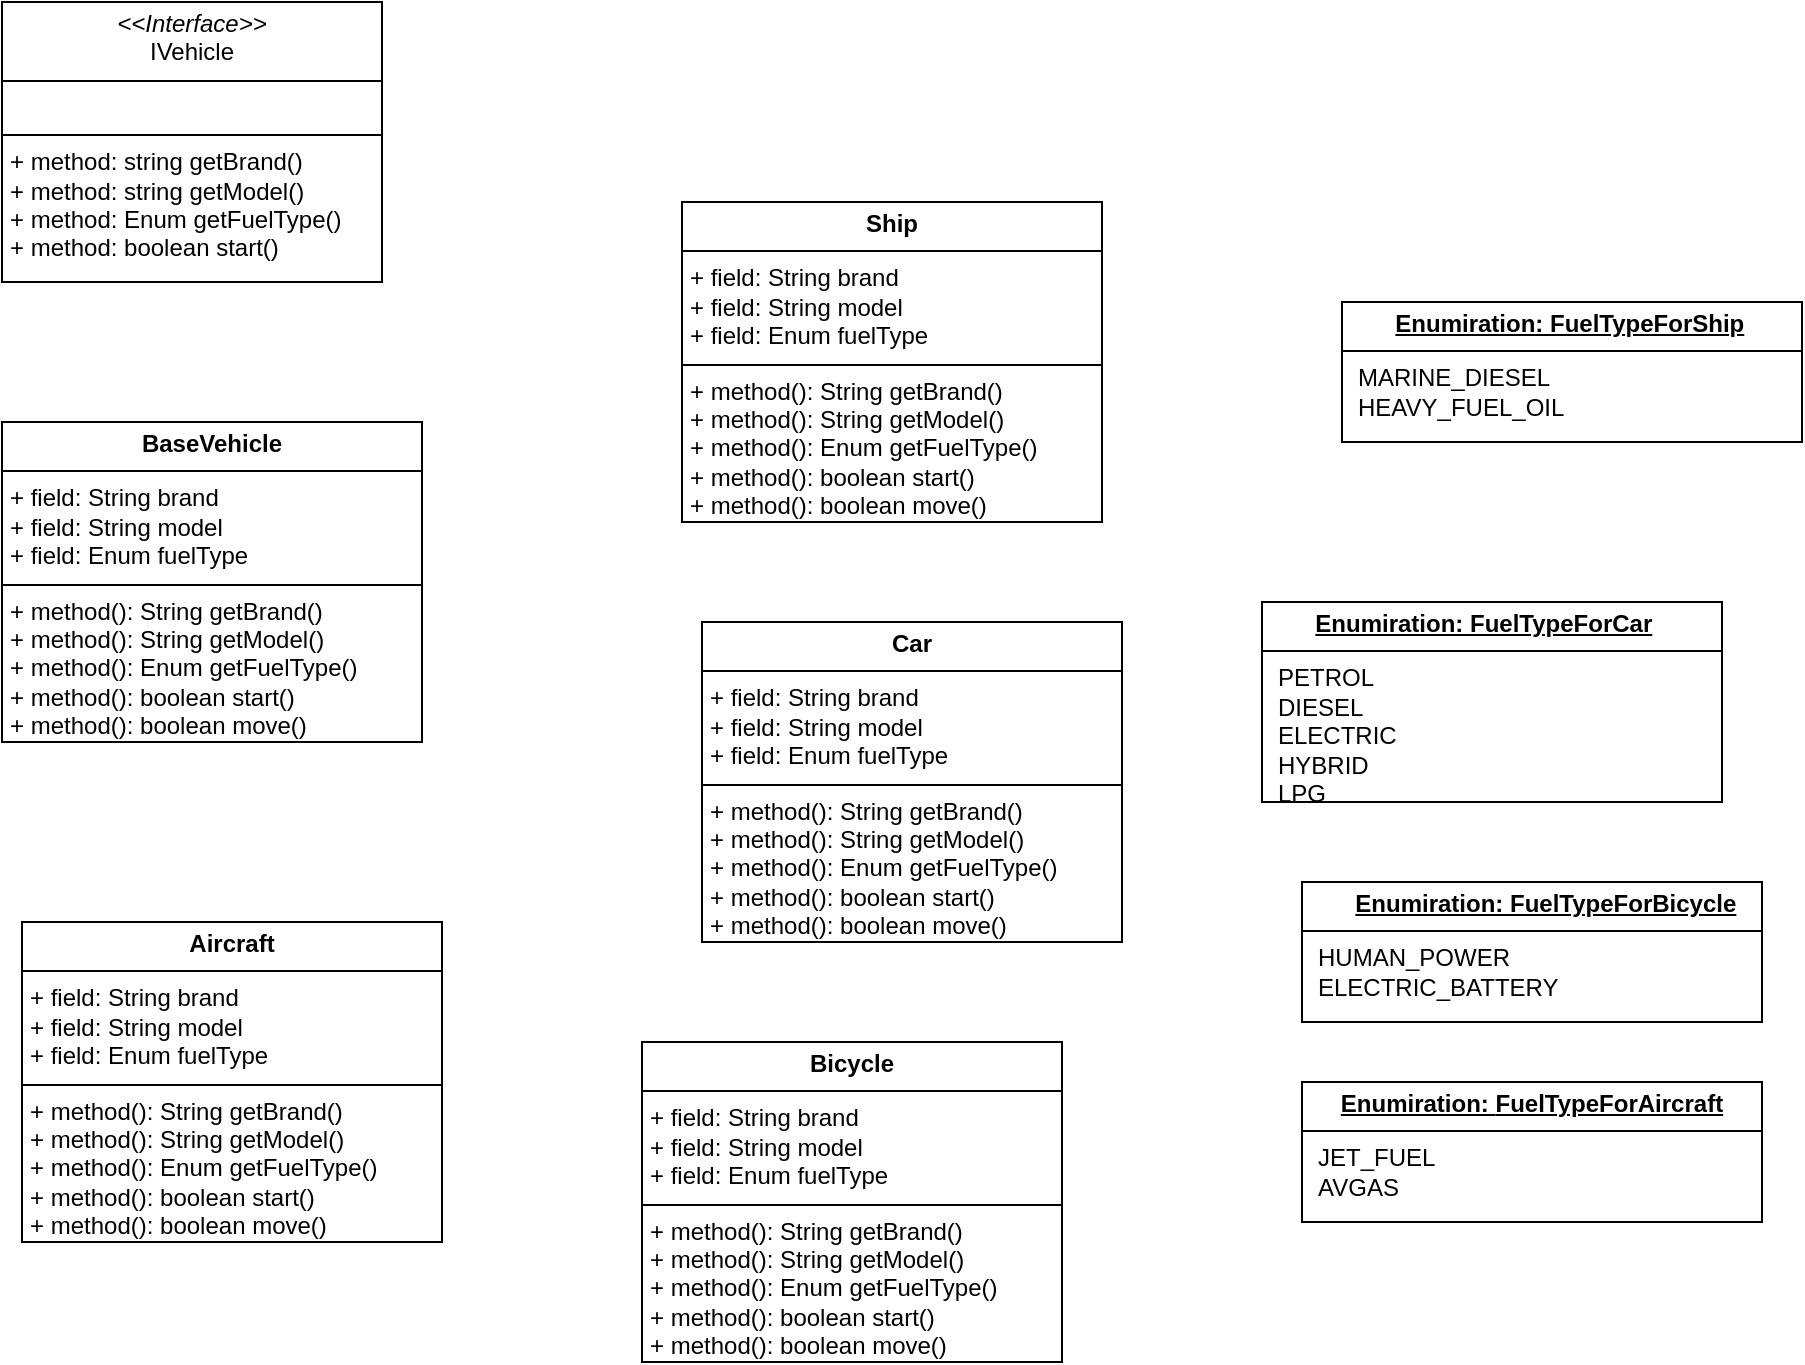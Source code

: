 <mxfile version="28.2.7">
  <diagram name="Page-1" id="GlszYkiSmuEa4JRtwXRP">
    <mxGraphModel dx="1512" dy="1119" grid="1" gridSize="10" guides="1" tooltips="1" connect="1" arrows="1" fold="1" page="1" pageScale="1" pageWidth="850" pageHeight="1100" math="0" shadow="0">
      <root>
        <mxCell id="0" />
        <mxCell id="1" parent="0" />
        <mxCell id="IY7jFy3nxsS5bGj0sxBS-1" value="&lt;p style=&quot;margin:0px;margin-top:4px;text-align:center;&quot;&gt;&lt;i&gt;&amp;lt;&amp;lt;Interface&amp;gt;&amp;gt;&lt;/i&gt;&lt;br&gt;IVehicle&lt;/p&gt;&lt;hr size=&quot;1&quot; style=&quot;border-style:solid;&quot;&gt;&lt;p style=&quot;margin:0px;margin-left:4px;&quot;&gt;&lt;br&gt;&lt;/p&gt;&lt;hr size=&quot;1&quot; style=&quot;border-style:solid;&quot;&gt;&lt;p style=&quot;margin:0px;margin-left:4px;&quot;&gt;+ method: string getBrand()&lt;/p&gt;&lt;p style=&quot;margin:0px;margin-left:4px;&quot;&gt;+ method: string getModel()&lt;br&gt;+ method: Enum getFuelType()&lt;/p&gt;&lt;p style=&quot;margin:0px;margin-left:4px;&quot;&gt;+ method:&amp;nbsp;boolean start()&lt;/p&gt;" style="verticalAlign=top;align=left;overflow=fill;html=1;whiteSpace=wrap;" vertex="1" parent="1">
          <mxGeometry x="120" y="30" width="190" height="140" as="geometry" />
        </mxCell>
        <mxCell id="IY7jFy3nxsS5bGj0sxBS-2" value="&lt;p style=&quot;margin:0px;margin-top:4px;text-align:center;&quot;&gt;&lt;b&gt;BaseVehicle&lt;/b&gt;&lt;/p&gt;&lt;hr size=&quot;1&quot; style=&quot;border-style:solid;&quot;&gt;&lt;p style=&quot;margin:0px;margin-left:4px;&quot;&gt;+ field: String brand&lt;/p&gt;&lt;p style=&quot;margin:0px;margin-left:4px;&quot;&gt;+ field: String model&lt;/p&gt;&lt;p style=&quot;margin:0px;margin-left:4px;&quot;&gt;+ field: Enum&amp;nbsp;fuelType&lt;/p&gt;&lt;hr size=&quot;1&quot; style=&quot;border-style:solid;&quot;&gt;&lt;p style=&quot;margin:0px;margin-left:4px;&quot;&gt;+ method(): String getBrand()&lt;/p&gt;&lt;p style=&quot;margin:0px;margin-left:4px;&quot;&gt;+ method():&amp;nbsp;String getModel()&lt;/p&gt;&lt;p style=&quot;margin:0px;margin-left:4px;&quot;&gt;+ method():&amp;nbsp;Enum getFuelType()&lt;/p&gt;&lt;p style=&quot;margin:0px;margin-left:4px;&quot;&gt;+ method():&amp;nbsp;boolean start()&lt;/p&gt;&lt;p style=&quot;margin:0px;margin-left:4px;&quot;&gt;+ method():&amp;nbsp;boolean move()&lt;/p&gt;" style="verticalAlign=top;align=left;overflow=fill;html=1;whiteSpace=wrap;" vertex="1" parent="1">
          <mxGeometry x="120" y="240" width="210" height="160" as="geometry" />
        </mxCell>
        <mxCell id="IY7jFy3nxsS5bGj0sxBS-4" value="&lt;p style=&quot;margin:0px;margin-top:4px;text-align:center;&quot;&gt;&lt;b&gt;Aircraft&lt;/b&gt;&lt;/p&gt;&lt;hr size=&quot;1&quot; style=&quot;border-style:solid;&quot;&gt;&lt;p style=&quot;margin:0px;margin-left:4px;&quot;&gt;+ field: String brand&lt;/p&gt;&lt;p style=&quot;margin:0px;margin-left:4px;&quot;&gt;+ field: String model&lt;/p&gt;&lt;p style=&quot;margin:0px;margin-left:4px;&quot;&gt;+ field: Enum&amp;nbsp;fuelType&lt;/p&gt;&lt;hr size=&quot;1&quot; style=&quot;border-style:solid;&quot;&gt;&lt;p style=&quot;margin:0px;margin-left:4px;&quot;&gt;+ method(): String getBrand()&lt;/p&gt;&lt;p style=&quot;margin:0px;margin-left:4px;&quot;&gt;+ method():&amp;nbsp;String getModel()&lt;/p&gt;&lt;p style=&quot;margin:0px;margin-left:4px;&quot;&gt;+ method():&amp;nbsp;Enum getFuelType()&lt;/p&gt;&lt;p style=&quot;margin:0px;margin-left:4px;&quot;&gt;+ method():&amp;nbsp;boolean start()&lt;/p&gt;&lt;p style=&quot;margin:0px;margin-left:4px;&quot;&gt;+ method():&amp;nbsp;boolean move()&lt;/p&gt;" style="verticalAlign=top;align=left;overflow=fill;html=1;whiteSpace=wrap;" vertex="1" parent="1">
          <mxGeometry x="130" y="490" width="210" height="160" as="geometry" />
        </mxCell>
        <mxCell id="IY7jFy3nxsS5bGj0sxBS-5" value="&lt;p style=&quot;margin:0px;margin-top:4px;text-align:center;&quot;&gt;&lt;b&gt;Bicycle&lt;/b&gt;&lt;/p&gt;&lt;hr size=&quot;1&quot; style=&quot;border-style:solid;&quot;&gt;&lt;p style=&quot;margin:0px;margin-left:4px;&quot;&gt;+ field: String brand&lt;/p&gt;&lt;p style=&quot;margin:0px;margin-left:4px;&quot;&gt;+ field: String model&lt;/p&gt;&lt;p style=&quot;margin:0px;margin-left:4px;&quot;&gt;+ field: Enum&amp;nbsp;fuelType&lt;/p&gt;&lt;hr size=&quot;1&quot; style=&quot;border-style:solid;&quot;&gt;&lt;p style=&quot;margin:0px;margin-left:4px;&quot;&gt;+ method(): String getBrand()&lt;/p&gt;&lt;p style=&quot;margin:0px;margin-left:4px;&quot;&gt;+ method():&amp;nbsp;String getModel()&lt;/p&gt;&lt;p style=&quot;margin:0px;margin-left:4px;&quot;&gt;+ method():&amp;nbsp;Enum getFuelType()&lt;/p&gt;&lt;p style=&quot;margin:0px;margin-left:4px;&quot;&gt;+ method():&amp;nbsp;boolean start()&lt;/p&gt;&lt;p style=&quot;margin:0px;margin-left:4px;&quot;&gt;+ method():&amp;nbsp;boolean move()&lt;/p&gt;" style="verticalAlign=top;align=left;overflow=fill;html=1;whiteSpace=wrap;" vertex="1" parent="1">
          <mxGeometry x="440" y="550" width="210" height="160" as="geometry" />
        </mxCell>
        <mxCell id="IY7jFy3nxsS5bGj0sxBS-6" value="&lt;p style=&quot;margin:0px;margin-top:4px;text-align:center;&quot;&gt;&lt;b&gt;Car&lt;/b&gt;&lt;/p&gt;&lt;hr size=&quot;1&quot; style=&quot;border-style:solid;&quot;&gt;&lt;p style=&quot;margin:0px;margin-left:4px;&quot;&gt;+ field: String brand&lt;/p&gt;&lt;p style=&quot;margin:0px;margin-left:4px;&quot;&gt;+ field: String model&lt;/p&gt;&lt;p style=&quot;margin:0px;margin-left:4px;&quot;&gt;+ field: Enum&amp;nbsp;fuelType&lt;/p&gt;&lt;hr size=&quot;1&quot; style=&quot;border-style:solid;&quot;&gt;&lt;p style=&quot;margin:0px;margin-left:4px;&quot;&gt;+ method(): String getBrand()&lt;/p&gt;&lt;p style=&quot;margin:0px;margin-left:4px;&quot;&gt;+ method():&amp;nbsp;String getModel()&lt;/p&gt;&lt;p style=&quot;margin:0px;margin-left:4px;&quot;&gt;+ method():&amp;nbsp;Enum getFuelType()&lt;/p&gt;&lt;p style=&quot;margin:0px;margin-left:4px;&quot;&gt;+ method():&amp;nbsp;boolean start()&lt;/p&gt;&lt;p style=&quot;margin:0px;margin-left:4px;&quot;&gt;+ method():&amp;nbsp;boolean move()&lt;/p&gt;" style="verticalAlign=top;align=left;overflow=fill;html=1;whiteSpace=wrap;" vertex="1" parent="1">
          <mxGeometry x="470" y="340" width="210" height="160" as="geometry" />
        </mxCell>
        <mxCell id="IY7jFy3nxsS5bGj0sxBS-7" value="&lt;p style=&quot;margin:0px;margin-top:4px;text-align:center;&quot;&gt;&lt;b&gt;Ship&lt;/b&gt;&lt;/p&gt;&lt;hr size=&quot;1&quot; style=&quot;border-style:solid;&quot;&gt;&lt;p style=&quot;margin:0px;margin-left:4px;&quot;&gt;+ field: String brand&lt;/p&gt;&lt;p style=&quot;margin:0px;margin-left:4px;&quot;&gt;+ field: String model&lt;/p&gt;&lt;p style=&quot;margin:0px;margin-left:4px;&quot;&gt;+ field: Enum&amp;nbsp;fuelType&lt;/p&gt;&lt;hr size=&quot;1&quot; style=&quot;border-style:solid;&quot;&gt;&lt;p style=&quot;margin:0px;margin-left:4px;&quot;&gt;+ method(): String getBrand()&lt;/p&gt;&lt;p style=&quot;margin:0px;margin-left:4px;&quot;&gt;+ method():&amp;nbsp;String getModel()&lt;/p&gt;&lt;p style=&quot;margin:0px;margin-left:4px;&quot;&gt;+ method():&amp;nbsp;Enum getFuelType()&lt;/p&gt;&lt;p style=&quot;margin:0px;margin-left:4px;&quot;&gt;+ method():&amp;nbsp;boolean start()&lt;/p&gt;&lt;p style=&quot;margin:0px;margin-left:4px;&quot;&gt;+ method():&amp;nbsp;boolean move()&lt;/p&gt;" style="verticalAlign=top;align=left;overflow=fill;html=1;whiteSpace=wrap;" vertex="1" parent="1">
          <mxGeometry x="460" y="130" width="210" height="160" as="geometry" />
        </mxCell>
        <mxCell id="IY7jFy3nxsS5bGj0sxBS-16" value="&lt;p style=&quot;margin: 4px 0px 0px; text-align: center;&quot;&gt;&lt;b style=&quot;text-decoration-line: underline;&quot;&gt;Enumiration:&amp;nbsp;&lt;/b&gt;&lt;span style=&quot;background-color: transparent; text-align: left;&quot;&gt;&lt;b&gt;&lt;u&gt;FuelTypeForAircraft&lt;/u&gt;&lt;/b&gt;&lt;/span&gt;&lt;/p&gt;&lt;hr size=&quot;1&quot; style=&quot;border-style:solid;&quot;&gt;&lt;p style=&quot;margin:0px;margin-left:8px;&quot;&gt;JET_FUEL&lt;br&gt;AVGAS&lt;/p&gt;" style="verticalAlign=top;align=left;overflow=fill;html=1;whiteSpace=wrap;" vertex="1" parent="1">
          <mxGeometry x="770" y="570" width="230" height="70" as="geometry" />
        </mxCell>
        <mxCell id="IY7jFy3nxsS5bGj0sxBS-17" value="&lt;p style=&quot;text-align: left; margin: 4px 0px 0px;&quot;&gt;&lt;b style=&quot;text-decoration-line: underline;&quot;&gt;&lt;span style=&quot;white-space: pre;&quot;&gt;&#x9;&lt;/span&gt;Enumiration:&amp;nbsp;&lt;/b&gt;&lt;span style=&quot;background-color: transparent; text-align: left;&quot;&gt;&lt;b&gt;&lt;u&gt;FuelTypeForBicycle&lt;/u&gt;&lt;/b&gt;&lt;/span&gt;&lt;/p&gt;&lt;hr size=&quot;1&quot; style=&quot;border-style:solid;&quot;&gt;&lt;p style=&quot;margin:0px;margin-left:8px;&quot;&gt;HUMAN_POWER&lt;br&gt;ELECTRIC_BATTERY&lt;/p&gt;" style="verticalAlign=top;align=left;overflow=fill;html=1;whiteSpace=wrap;" vertex="1" parent="1">
          <mxGeometry x="770" y="470" width="230" height="70" as="geometry" />
        </mxCell>
        <mxCell id="IY7jFy3nxsS5bGj0sxBS-18" value="&lt;p style=&quot;text-align: left; margin: 4px 0px 0px;&quot;&gt;&lt;b style=&quot;text-decoration-line: underline;&quot;&gt;&lt;span style=&quot;white-space: pre;&quot;&gt;&#x9;&lt;/span&gt;Enumiration:&amp;nbsp;&lt;/b&gt;&lt;span style=&quot;background-color: transparent;&quot;&gt;&lt;b&gt;&lt;u&gt;FuelTypeForCar&lt;/u&gt;&lt;/b&gt;&lt;/span&gt;&lt;/p&gt;&lt;hr size=&quot;1&quot; style=&quot;border-style:solid;&quot;&gt;&lt;p style=&quot;margin:0px;margin-left:8px;&quot;&gt;PETROL&lt;br&gt;DIESEL&lt;/p&gt;&lt;p style=&quot;margin:0px;margin-left:8px;&quot;&gt;ELECTRIC&lt;/p&gt;&lt;p style=&quot;margin:0px;margin-left:8px;&quot;&gt;HYBRID&lt;/p&gt;&lt;p style=&quot;margin:0px;margin-left:8px;&quot;&gt;LPG&lt;/p&gt;" style="verticalAlign=top;align=left;overflow=fill;html=1;whiteSpace=wrap;" vertex="1" parent="1">
          <mxGeometry x="750" y="330" width="230" height="100" as="geometry" />
        </mxCell>
        <mxCell id="IY7jFy3nxsS5bGj0sxBS-19" value="&lt;p style=&quot;text-align: left; margin: 4px 0px 0px;&quot;&gt;&lt;b style=&quot;text-decoration-line: underline;&quot;&gt;&lt;span style=&quot;white-space: pre;&quot;&gt;&#x9;&lt;/span&gt;Enumiration:&amp;nbsp;&lt;/b&gt;&lt;span style=&quot;background-color: transparent;&quot;&gt;&lt;b&gt;&lt;u&gt;FuelTypeForShip&lt;/u&gt;&lt;/b&gt;&lt;/span&gt;&lt;/p&gt;&lt;hr size=&quot;1&quot; style=&quot;border-style:solid;&quot;&gt;&lt;p style=&quot;margin:0px;margin-left:8px;&quot;&gt;MARINE_DIESEL&lt;br&gt;HEAVY_FUEL_OIL&lt;/p&gt;" style="verticalAlign=top;align=left;overflow=fill;html=1;whiteSpace=wrap;" vertex="1" parent="1">
          <mxGeometry x="790" y="180" width="230" height="70" as="geometry" />
        </mxCell>
      </root>
    </mxGraphModel>
  </diagram>
</mxfile>
